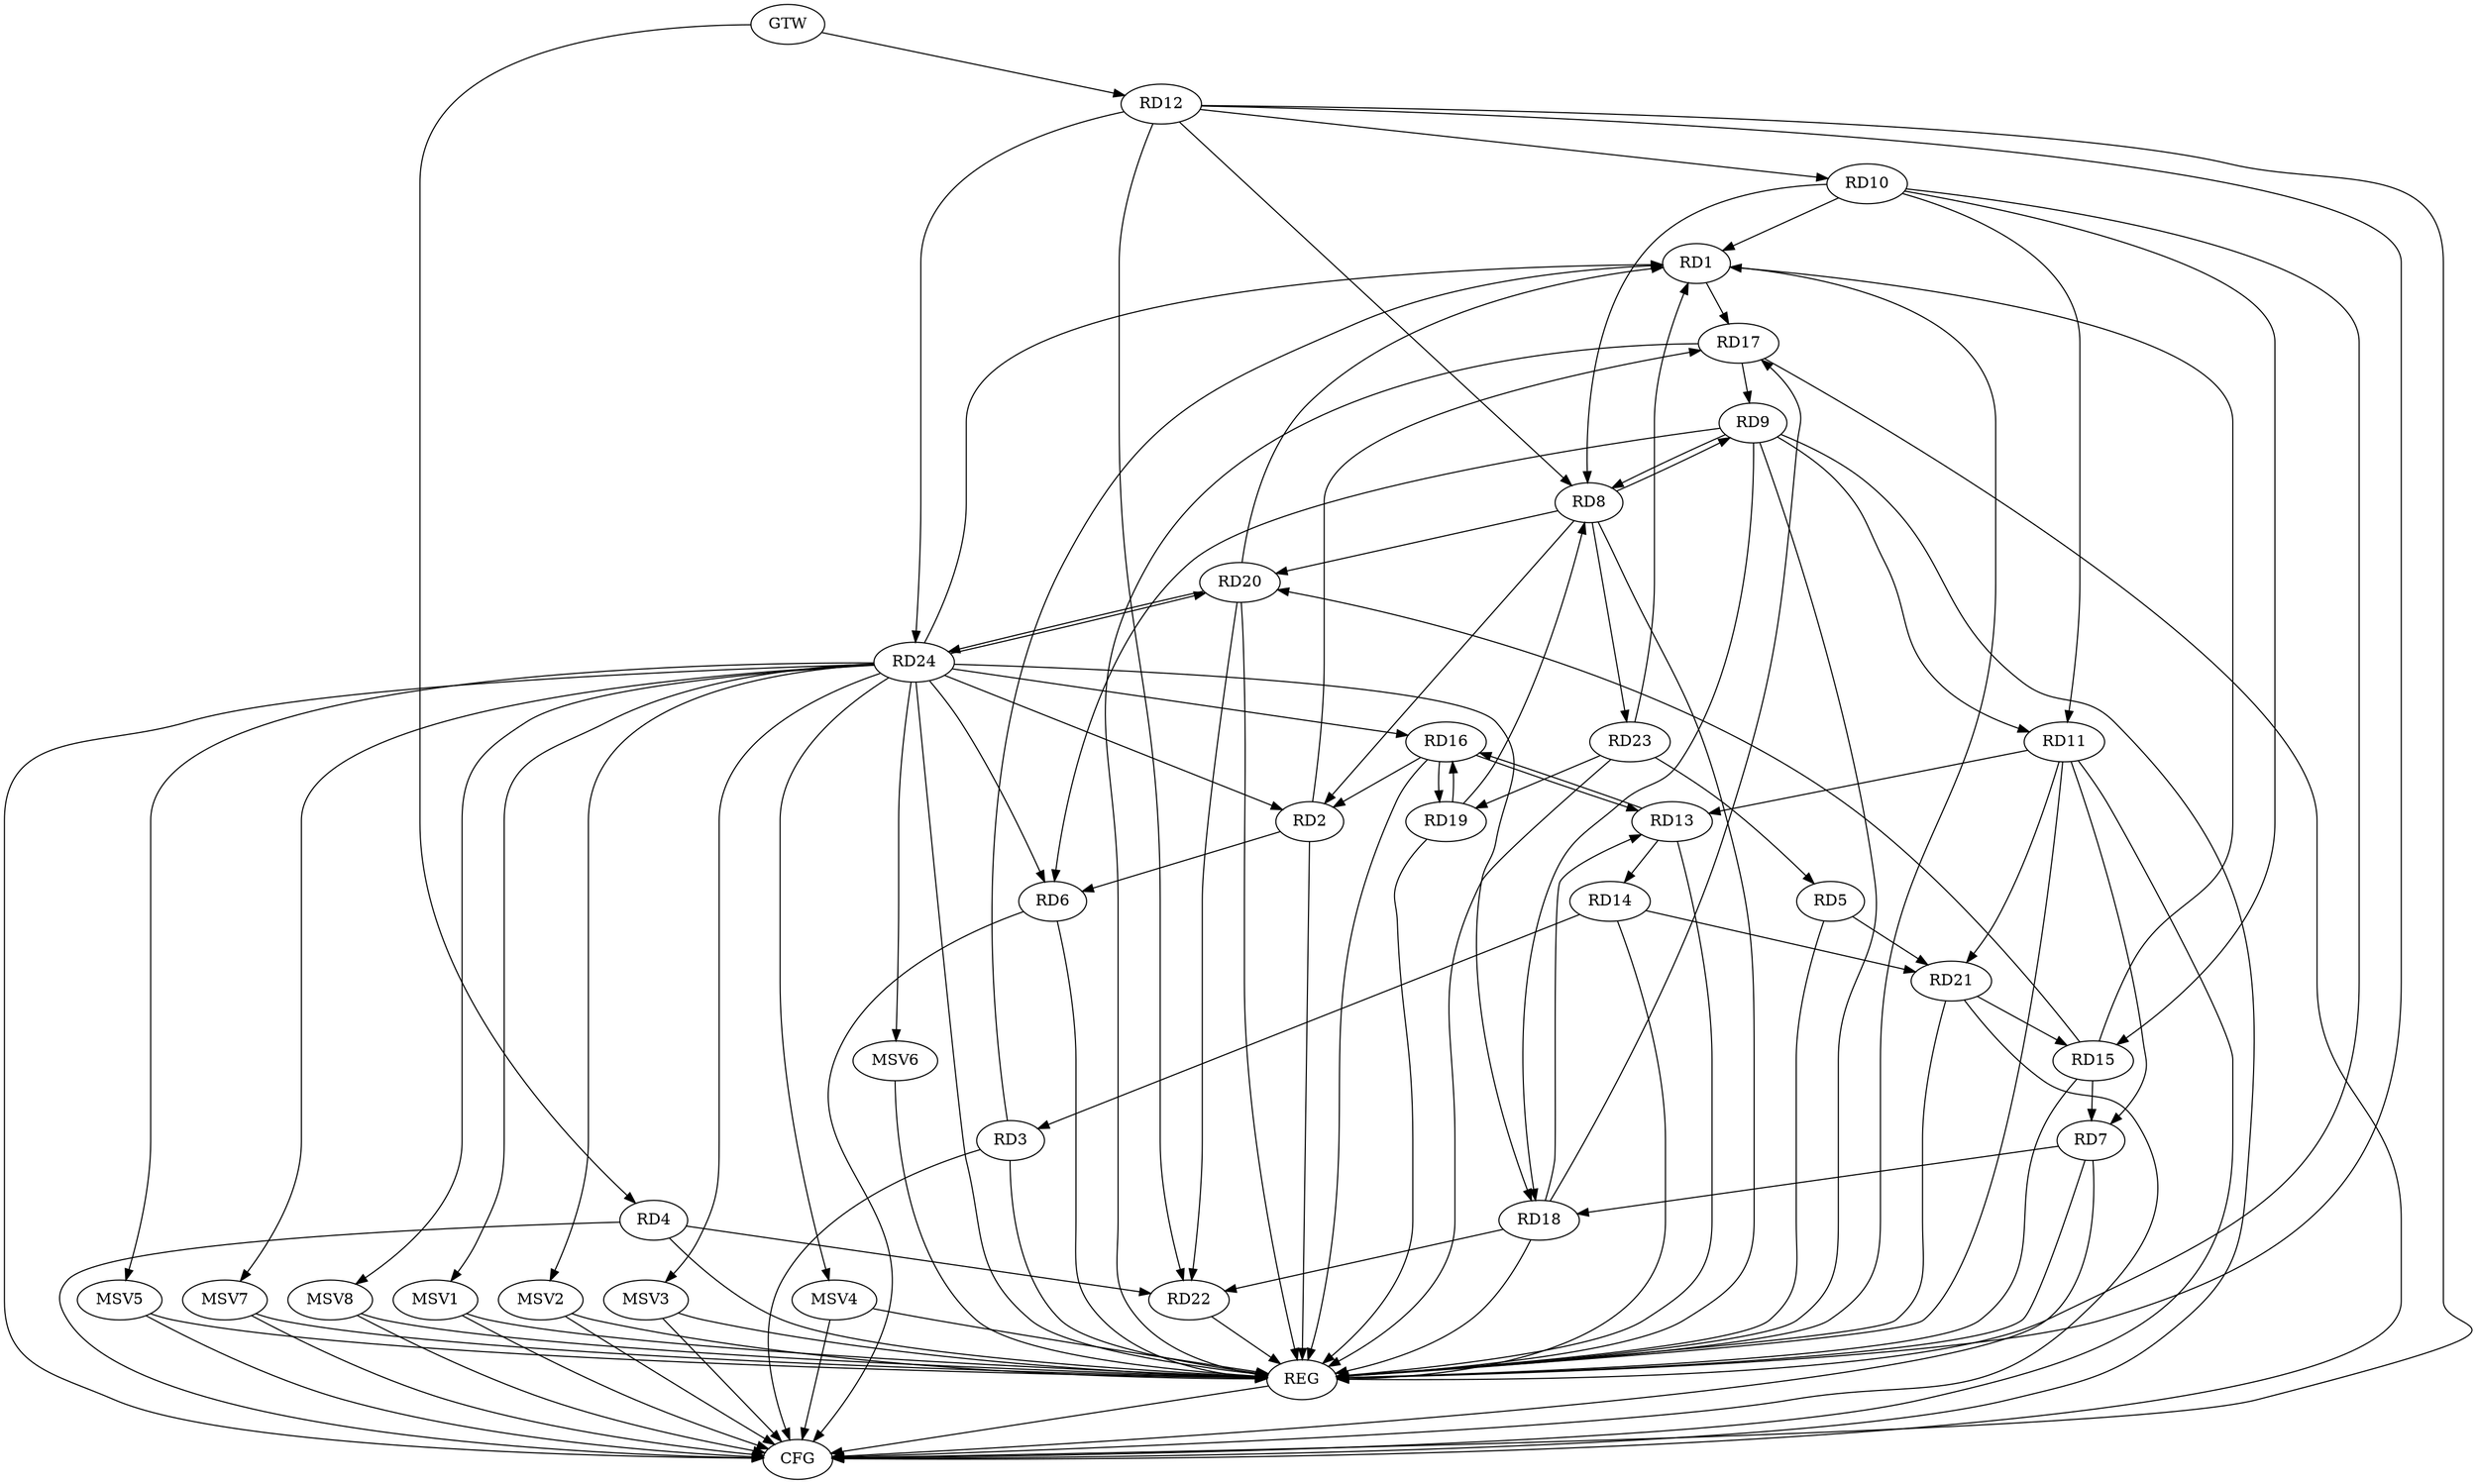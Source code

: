 strict digraph G {
  RD1 [ label="RD1" ];
  RD2 [ label="RD2" ];
  RD3 [ label="RD3" ];
  RD4 [ label="RD4" ];
  RD5 [ label="RD5" ];
  RD6 [ label="RD6" ];
  RD7 [ label="RD7" ];
  RD8 [ label="RD8" ];
  RD9 [ label="RD9" ];
  RD10 [ label="RD10" ];
  RD11 [ label="RD11" ];
  RD12 [ label="RD12" ];
  RD13 [ label="RD13" ];
  RD14 [ label="RD14" ];
  RD15 [ label="RD15" ];
  RD16 [ label="RD16" ];
  RD17 [ label="RD17" ];
  RD18 [ label="RD18" ];
  RD19 [ label="RD19" ];
  RD20 [ label="RD20" ];
  RD21 [ label="RD21" ];
  RD22 [ label="RD22" ];
  RD23 [ label="RD23" ];
  RD24 [ label="RD24" ];
  GTW [ label="GTW" ];
  REG [ label="REG" ];
  CFG [ label="CFG" ];
  MSV1 [ label="MSV1" ];
  MSV2 [ label="MSV2" ];
  MSV3 [ label="MSV3" ];
  MSV4 [ label="MSV4" ];
  MSV5 [ label="MSV5" ];
  MSV6 [ label="MSV6" ];
  MSV7 [ label="MSV7" ];
  MSV8 [ label="MSV8" ];
  RD3 -> RD1;
  RD10 -> RD1;
  RD15 -> RD1;
  RD1 -> RD17;
  RD20 -> RD1;
  RD23 -> RD1;
  RD24 -> RD1;
  RD2 -> RD6;
  RD8 -> RD2;
  RD16 -> RD2;
  RD2 -> RD17;
  RD24 -> RD2;
  RD14 -> RD3;
  RD4 -> RD22;
  RD5 -> RD21;
  RD23 -> RD5;
  RD9 -> RD6;
  RD24 -> RD6;
  RD11 -> RD7;
  RD15 -> RD7;
  RD7 -> RD18;
  RD8 -> RD9;
  RD9 -> RD8;
  RD10 -> RD8;
  RD12 -> RD8;
  RD19 -> RD8;
  RD8 -> RD20;
  RD8 -> RD23;
  RD9 -> RD11;
  RD17 -> RD9;
  RD9 -> RD18;
  RD10 -> RD11;
  RD12 -> RD10;
  RD10 -> RD15;
  RD11 -> RD13;
  RD11 -> RD21;
  RD12 -> RD22;
  RD12 -> RD24;
  RD13 -> RD14;
  RD13 -> RD16;
  RD16 -> RD13;
  RD18 -> RD13;
  RD14 -> RD21;
  RD15 -> RD20;
  RD21 -> RD15;
  RD16 -> RD19;
  RD19 -> RD16;
  RD24 -> RD16;
  RD18 -> RD17;
  RD18 -> RD22;
  RD24 -> RD18;
  RD23 -> RD19;
  RD20 -> RD22;
  RD20 -> RD24;
  RD24 -> RD20;
  GTW -> RD4;
  GTW -> RD12;
  RD1 -> REG;
  RD2 -> REG;
  RD3 -> REG;
  RD4 -> REG;
  RD5 -> REG;
  RD6 -> REG;
  RD7 -> REG;
  RD8 -> REG;
  RD9 -> REG;
  RD10 -> REG;
  RD11 -> REG;
  RD12 -> REG;
  RD13 -> REG;
  RD14 -> REG;
  RD15 -> REG;
  RD16 -> REG;
  RD17 -> REG;
  RD18 -> REG;
  RD19 -> REG;
  RD20 -> REG;
  RD21 -> REG;
  RD22 -> REG;
  RD23 -> REG;
  RD24 -> REG;
  RD3 -> CFG;
  RD6 -> CFG;
  RD24 -> CFG;
  RD17 -> CFG;
  RD7 -> CFG;
  RD21 -> CFG;
  RD11 -> CFG;
  RD12 -> CFG;
  RD9 -> CFG;
  RD4 -> CFG;
  REG -> CFG;
  RD24 -> MSV1;
  MSV1 -> REG;
  MSV1 -> CFG;
  RD24 -> MSV2;
  MSV2 -> REG;
  MSV2 -> CFG;
  RD24 -> MSV3;
  RD24 -> MSV4;
  MSV3 -> REG;
  MSV3 -> CFG;
  MSV4 -> REG;
  MSV4 -> CFG;
  RD24 -> MSV5;
  MSV5 -> REG;
  MSV5 -> CFG;
  RD24 -> MSV6;
  RD24 -> MSV7;
  MSV6 -> REG;
  MSV7 -> REG;
  MSV7 -> CFG;
  RD24 -> MSV8;
  MSV8 -> REG;
  MSV8 -> CFG;
}
